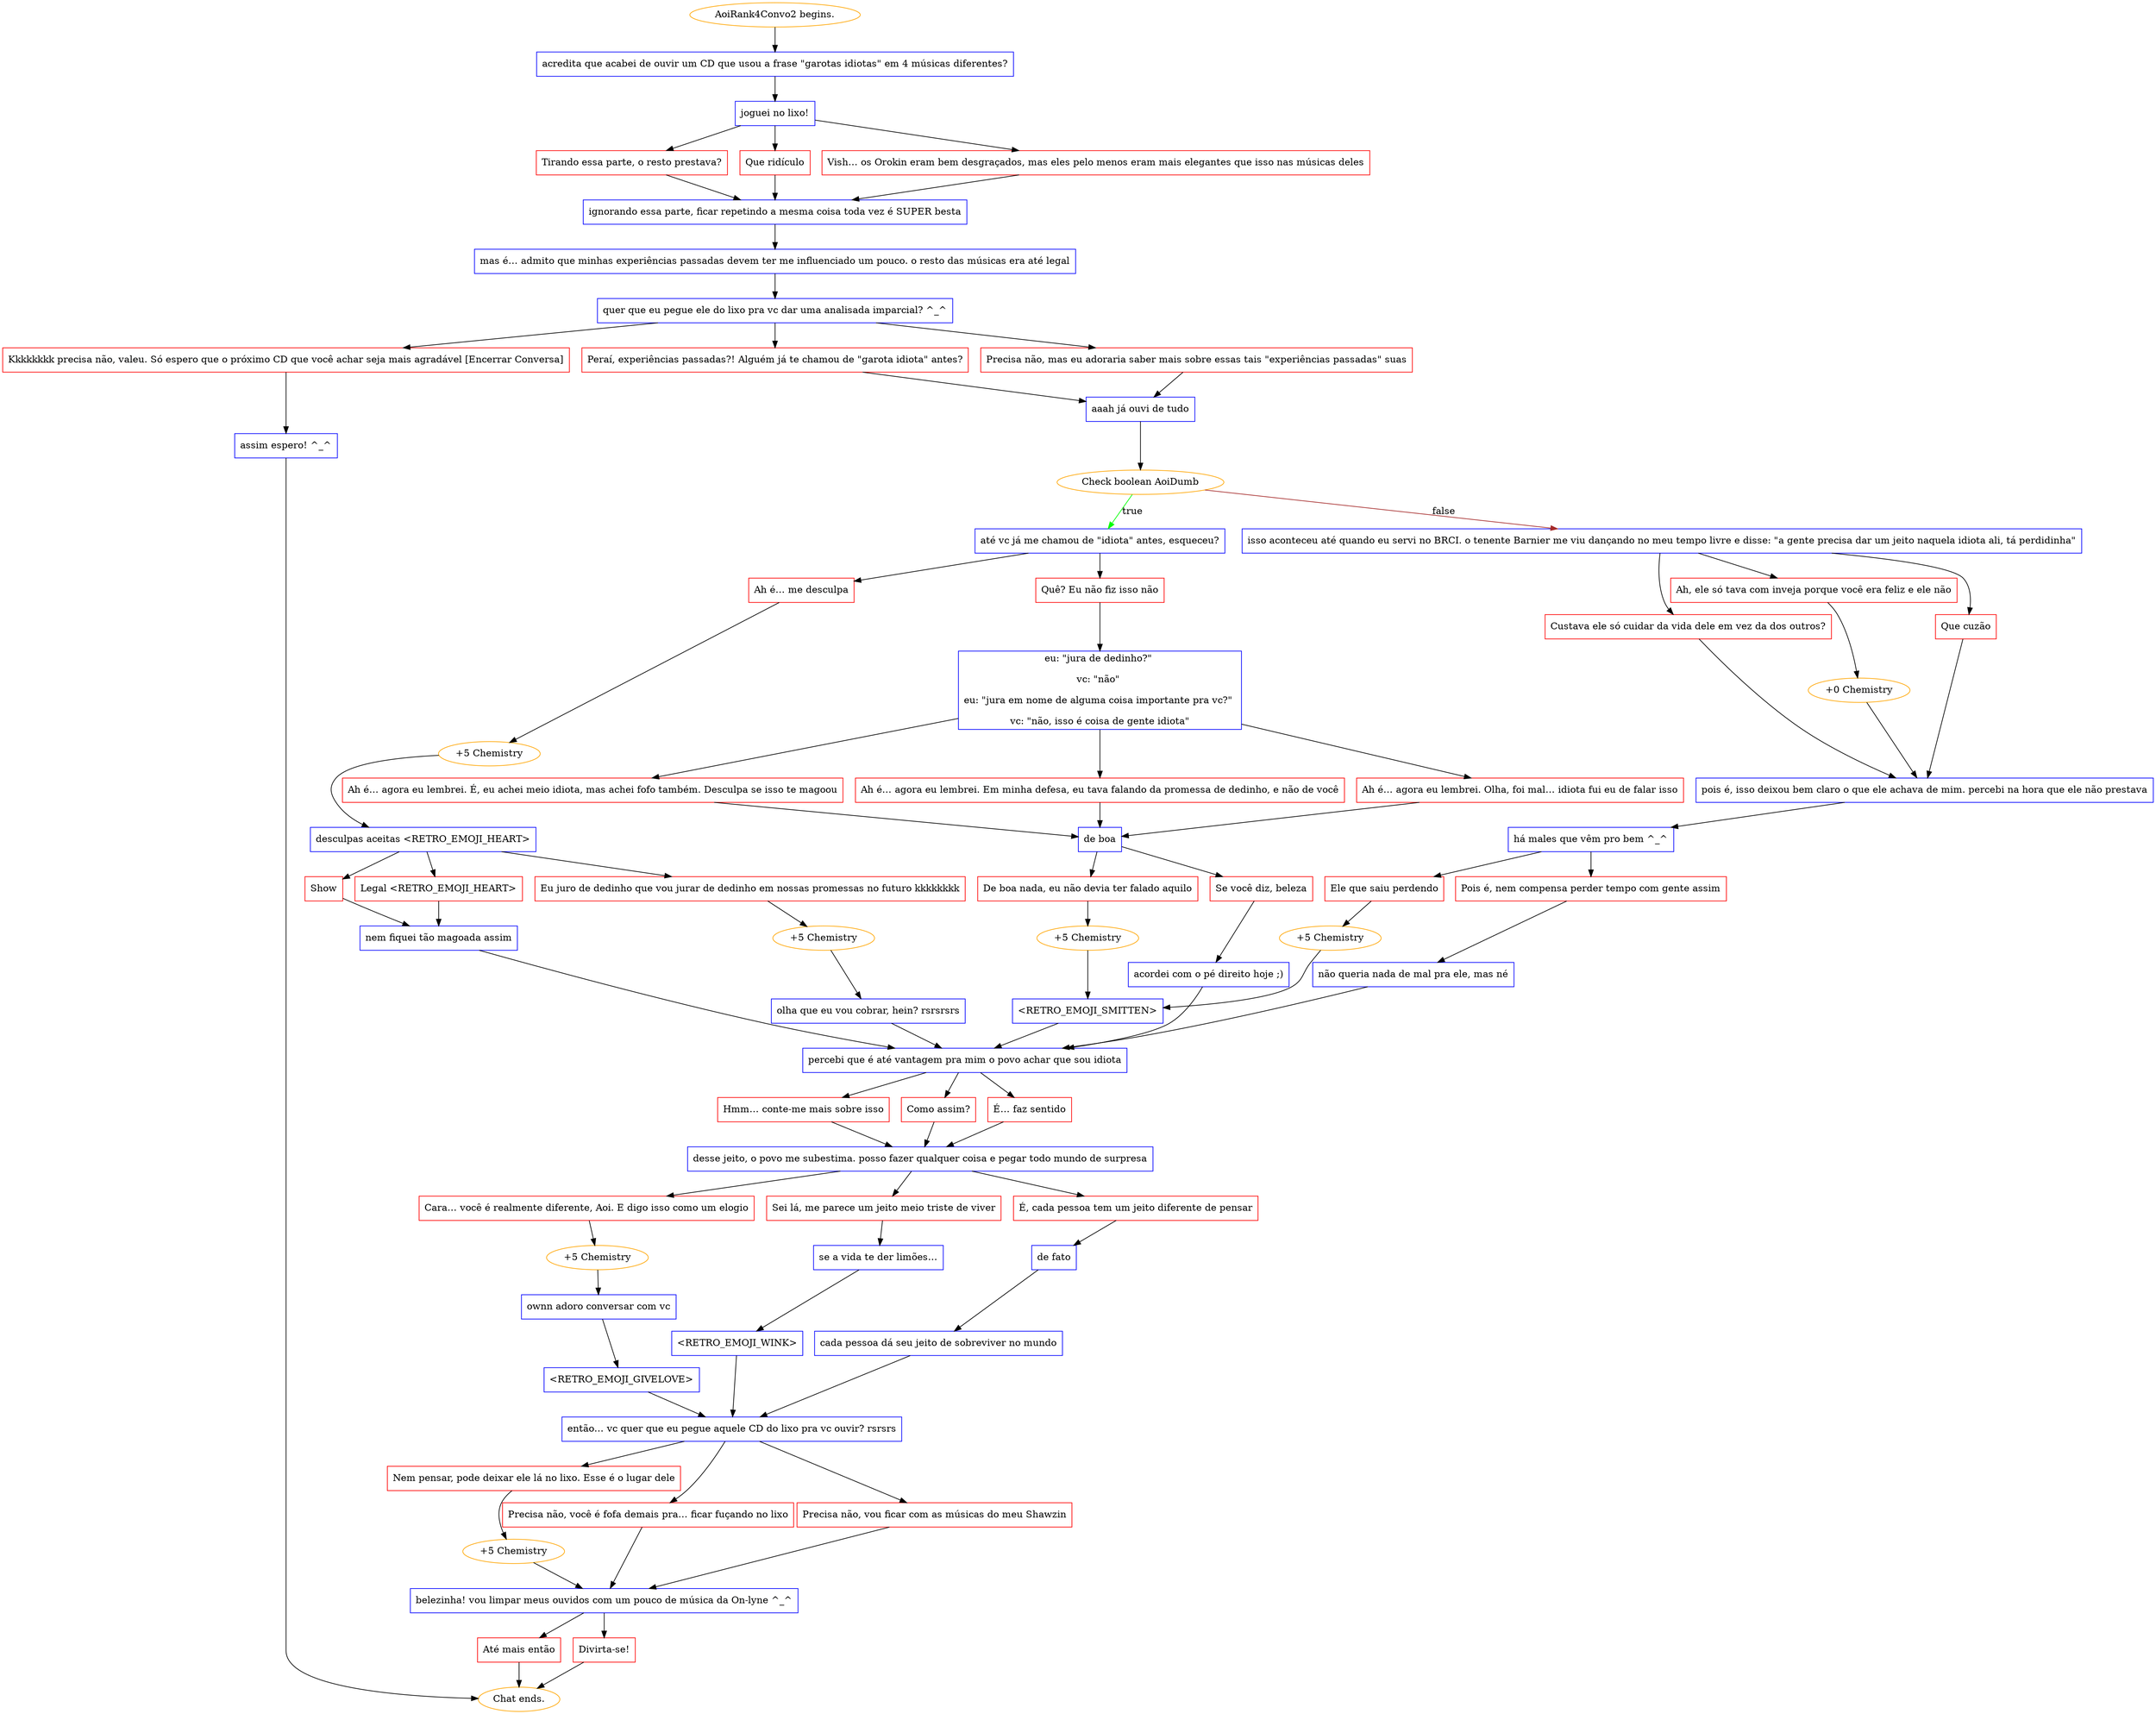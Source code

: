 digraph {
	"AoiRank4Convo2 begins." [color=orange];
		"AoiRank4Convo2 begins." -> j1968267569;
	j1968267569 [label="acredita que acabei de ouvir um CD que usou a frase \"garotas idiotas\" em 4 músicas diferentes?",shape=box,color=blue];
		j1968267569 -> j1835020072;
	j1835020072 [label="joguei no lixo!",shape=box,color=blue];
		j1835020072 -> j791032322;
		j1835020072 -> j1152899115;
		j1835020072 -> j2086560404;
	j791032322 [label="Tirando essa parte, o resto prestava?",shape=box,color=red];
		j791032322 -> j571549047;
	j1152899115 [label="Que ridículo",shape=box,color=red];
		j1152899115 -> j571549047;
	j2086560404 [label="Vish… os Orokin eram bem desgraçados, mas eles pelo menos eram mais elegantes que isso nas músicas deles",shape=box,color=red];
		j2086560404 -> j571549047;
	j571549047 [label="ignorando essa parte, ficar repetindo a mesma coisa toda vez é SUPER besta",shape=box,color=blue];
		j571549047 -> j2692814126;
	j2692814126 [label="mas é… admito que minhas experiências passadas devem ter me influenciado um pouco. o resto das músicas era até legal",shape=box,color=blue];
		j2692814126 -> j1495749319;
	j1495749319 [label="quer que eu pegue ele do lixo pra vc dar uma analisada imparcial? ^_^",shape=box,color=blue];
		j1495749319 -> j1067885921;
		j1495749319 -> j1890937192;
		j1495749319 -> j2978582947;
	j1067885921 [label="Precisa não, mas eu adoraria saber mais sobre essas tais \"experiências passadas\" suas",shape=box,color=red];
		j1067885921 -> j1758423455;
	j1890937192 [label="Peraí, experiências passadas?! Alguém já te chamou de \"garota idiota\" antes?",shape=box,color=red];
		j1890937192 -> j1758423455;
	j2978582947 [label="Kkkkkkkk precisa não, valeu. Só espero que o próximo CD que você achar seja mais agradável [Encerrar Conversa]",shape=box,color=red];
		j2978582947 -> j607819377;
	j1758423455 [label="aaah já ouvi de tudo",shape=box,color=blue];
		j1758423455 -> j3849776206;
	j607819377 [label="assim espero! ^_^",shape=box,color=blue];
		j607819377 -> "Chat ends.";
	j3849776206 [label="Check boolean AoiDumb",color=orange];
		j3849776206 -> j3345211109 [label=true,color=green];
		j3849776206 -> j2522423300 [label=false,color=brown];
	"Chat ends." [color=orange];
	j3345211109 [label="até vc já me chamou de \"idiota\" antes, esqueceu?",shape=box,color=blue];
		j3345211109 -> j3314689342;
		j3345211109 -> j2460781871;
	j2522423300 [label="isso aconteceu até quando eu servi no BRCI. o tenente Barnier me viu dançando no meu tempo livre e disse: \"a gente precisa dar um jeito naquela idiota ali, tá perdidinha\"",shape=box,color=blue];
		j2522423300 -> j3170193353;
		j2522423300 -> j1546799371;
		j2522423300 -> j2140995506;
	j3314689342 [label="Quê? Eu não fiz isso não",shape=box,color=red];
		j3314689342 -> j3634496638;
	j2460781871 [label="Ah é… me desculpa",shape=box,color=red];
		j2460781871 -> j4043523272;
	j3170193353 [label="Que cuzão",shape=box,color=red];
		j3170193353 -> j3668545097;
	j1546799371 [label="Ah, ele só tava com inveja porque você era feliz e ele não",shape=box,color=red];
		j1546799371 -> j429058039;
	j2140995506 [label="Custava ele só cuidar da vida dele em vez da dos outros?",shape=box,color=red];
		j2140995506 -> j3668545097;
	j3634496638 [label="eu: \"jura de dedinho?\" 
vc: \"não\" 
eu: \"jura em nome de alguma coisa importante pra vc?\" 
vc: \"não, isso é coisa de gente idiota\"",shape=box,color=blue];
		j3634496638 -> j1772959544;
		j3634496638 -> j4079597309;
		j3634496638 -> j2890536372;
	j4043523272 [label="+5 Chemistry",color=orange];
		j4043523272 -> j2353131915;
	j3668545097 [label="pois é, isso deixou bem claro o que ele achava de mim. percebi na hora que ele não prestava",shape=box,color=blue];
		j3668545097 -> j3828507252;
	j429058039 [label="+0 Chemistry",color=orange];
		j429058039 -> j3668545097;
	j1772959544 [label="Ah é… agora eu lembrei. Em minha defesa, eu tava falando da promessa de dedinho, e não de você",shape=box,color=red];
		j1772959544 -> j2738735971;
	j4079597309 [label="Ah é… agora eu lembrei. Olha, foi mal… idiota fui eu de falar isso",shape=box,color=red];
		j4079597309 -> j2738735971;
	j2890536372 [label="Ah é… agora eu lembrei. É, eu achei meio idiota, mas achei fofo também. Desculpa se isso te magoou",shape=box,color=red];
		j2890536372 -> j2738735971;
	j2353131915 [label="desculpas aceitas <RETRO_EMOJI_HEART>",shape=box,color=blue];
		j2353131915 -> j967227898;
		j2353131915 -> j4120619057;
		j2353131915 -> j2810564537;
	j3828507252 [label="há males que vêm pro bem ^_^",shape=box,color=blue];
		j3828507252 -> j4132398412;
		j3828507252 -> j2638704936;
	j2738735971 [label="de boa",shape=box,color=blue];
		j2738735971 -> j1539717689;
		j2738735971 -> j2352884238;
	j967227898 [label="Eu juro de dedinho que vou jurar de dedinho em nossas promessas no futuro kkkkkkkk",shape=box,color=red];
		j967227898 -> j2670539273;
	j4120619057 [label="Legal <RETRO_EMOJI_HEART>",shape=box,color=red];
		j4120619057 -> j843548426;
	j2810564537 [label="Show",shape=box,color=red];
		j2810564537 -> j843548426;
	j4132398412 [label="Ele que saiu perdendo",shape=box,color=red];
		j4132398412 -> j1874680891;
	j2638704936 [label="Pois é, nem compensa perder tempo com gente assim",shape=box,color=red];
		j2638704936 -> j2597555393;
	j1539717689 [label="De boa nada, eu não devia ter falado aquilo",shape=box,color=red];
		j1539717689 -> j1288738462;
	j2352884238 [label="Se você diz, beleza",shape=box,color=red];
		j2352884238 -> j3400924301;
	j2670539273 [label="+5 Chemistry",color=orange];
		j2670539273 -> j2106905978;
	j843548426 [label="nem fiquei tão magoada assim",shape=box,color=blue];
		j843548426 -> j1431139483;
	j1874680891 [label="+5 Chemistry",color=orange];
		j1874680891 -> j2214900486;
	j2597555393 [label="não queria nada de mal pra ele, mas né",shape=box,color=blue];
		j2597555393 -> j1431139483;
	j1288738462 [label="+5 Chemistry",color=orange];
		j1288738462 -> j2214900486;
	j3400924301 [label="acordei com o pé direito hoje ;)",shape=box,color=blue];
		j3400924301 -> j1431139483;
	j2106905978 [label="olha que eu vou cobrar, hein? rsrsrsrs",shape=box,color=blue];
		j2106905978 -> j1431139483;
	j1431139483 [label="percebi que é até vantagem pra mim o povo achar que sou idiota",shape=box,color=blue];
		j1431139483 -> j3234219060;
		j1431139483 -> j140594998;
		j1431139483 -> j2157005687;
	j2214900486 [label="<RETRO_EMOJI_SMITTEN>",shape=box,color=blue];
		j2214900486 -> j1431139483;
	j3234219060 [label="Como assim?",shape=box,color=red];
		j3234219060 -> j3655711275;
	j140594998 [label="É… faz sentido",shape=box,color=red];
		j140594998 -> j3655711275;
	j2157005687 [label="Hmm… conte-me mais sobre isso",shape=box,color=red];
		j2157005687 -> j3655711275;
	j3655711275 [label="desse jeito, o povo me subestima. posso fazer qualquer coisa e pegar todo mundo de surpresa",shape=box,color=blue];
		j3655711275 -> j2786627194;
		j3655711275 -> j2441957859;
		j3655711275 -> j2423569908;
	j2786627194 [label="Sei lá, me parece um jeito meio triste de viver",shape=box,color=red];
		j2786627194 -> j4214716436;
	j2441957859 [label="Cara… você é realmente diferente, Aoi. E digo isso como um elogio",shape=box,color=red];
		j2441957859 -> j1561370054;
	j2423569908 [label="É, cada pessoa tem um jeito diferente de pensar",shape=box,color=red];
		j2423569908 -> j3722884398;
	j4214716436 [label="se a vida te der limões…",shape=box,color=blue];
		j4214716436 -> j4129894081;
	j1561370054 [label="+5 Chemistry",color=orange];
		j1561370054 -> j3952801725;
	j3722884398 [label="de fato",shape=box,color=blue];
		j3722884398 -> j46425062;
	j4129894081 [label="<RETRO_EMOJI_WINK>",shape=box,color=blue];
		j4129894081 -> j807173639;
	j3952801725 [label="ownn adoro conversar com vc",shape=box,color=blue];
		j3952801725 -> j3166226449;
	j46425062 [label="cada pessoa dá seu jeito de sobreviver no mundo",shape=box,color=blue];
		j46425062 -> j807173639;
	j807173639 [label="então… vc quer que eu pegue aquele CD do lixo pra vc ouvir? rsrsrs",shape=box,color=blue];
		j807173639 -> j3366558150;
		j807173639 -> j2098818239;
		j807173639 -> j2769667242;
	j3166226449 [label="<RETRO_EMOJI_GIVELOVE>",shape=box,color=blue];
		j3166226449 -> j807173639;
	j3366558150 [label="Precisa não, você é fofa demais pra… ficar fuçando no lixo",shape=box,color=red];
		j3366558150 -> j2913224176;
	j2098818239 [label="Nem pensar, pode deixar ele lá no lixo. Esse é o lugar dele",shape=box,color=red];
		j2098818239 -> j9551056;
	j2769667242 [label="Precisa não, vou ficar com as músicas do meu Shawzin",shape=box,color=red];
		j2769667242 -> j2913224176;
	j2913224176 [label="belezinha! vou limpar meus ouvidos com um pouco de música da On-lyne ^_^",shape=box,color=blue];
		j2913224176 -> j3359692827;
		j2913224176 -> j1552490348;
	j9551056 [label="+5 Chemistry",color=orange];
		j9551056 -> j2913224176;
	j3359692827 [label="Divirta-se!",shape=box,color=red];
		j3359692827 -> "Chat ends.";
	j1552490348 [label="Até mais então",shape=box,color=red];
		j1552490348 -> "Chat ends.";
}